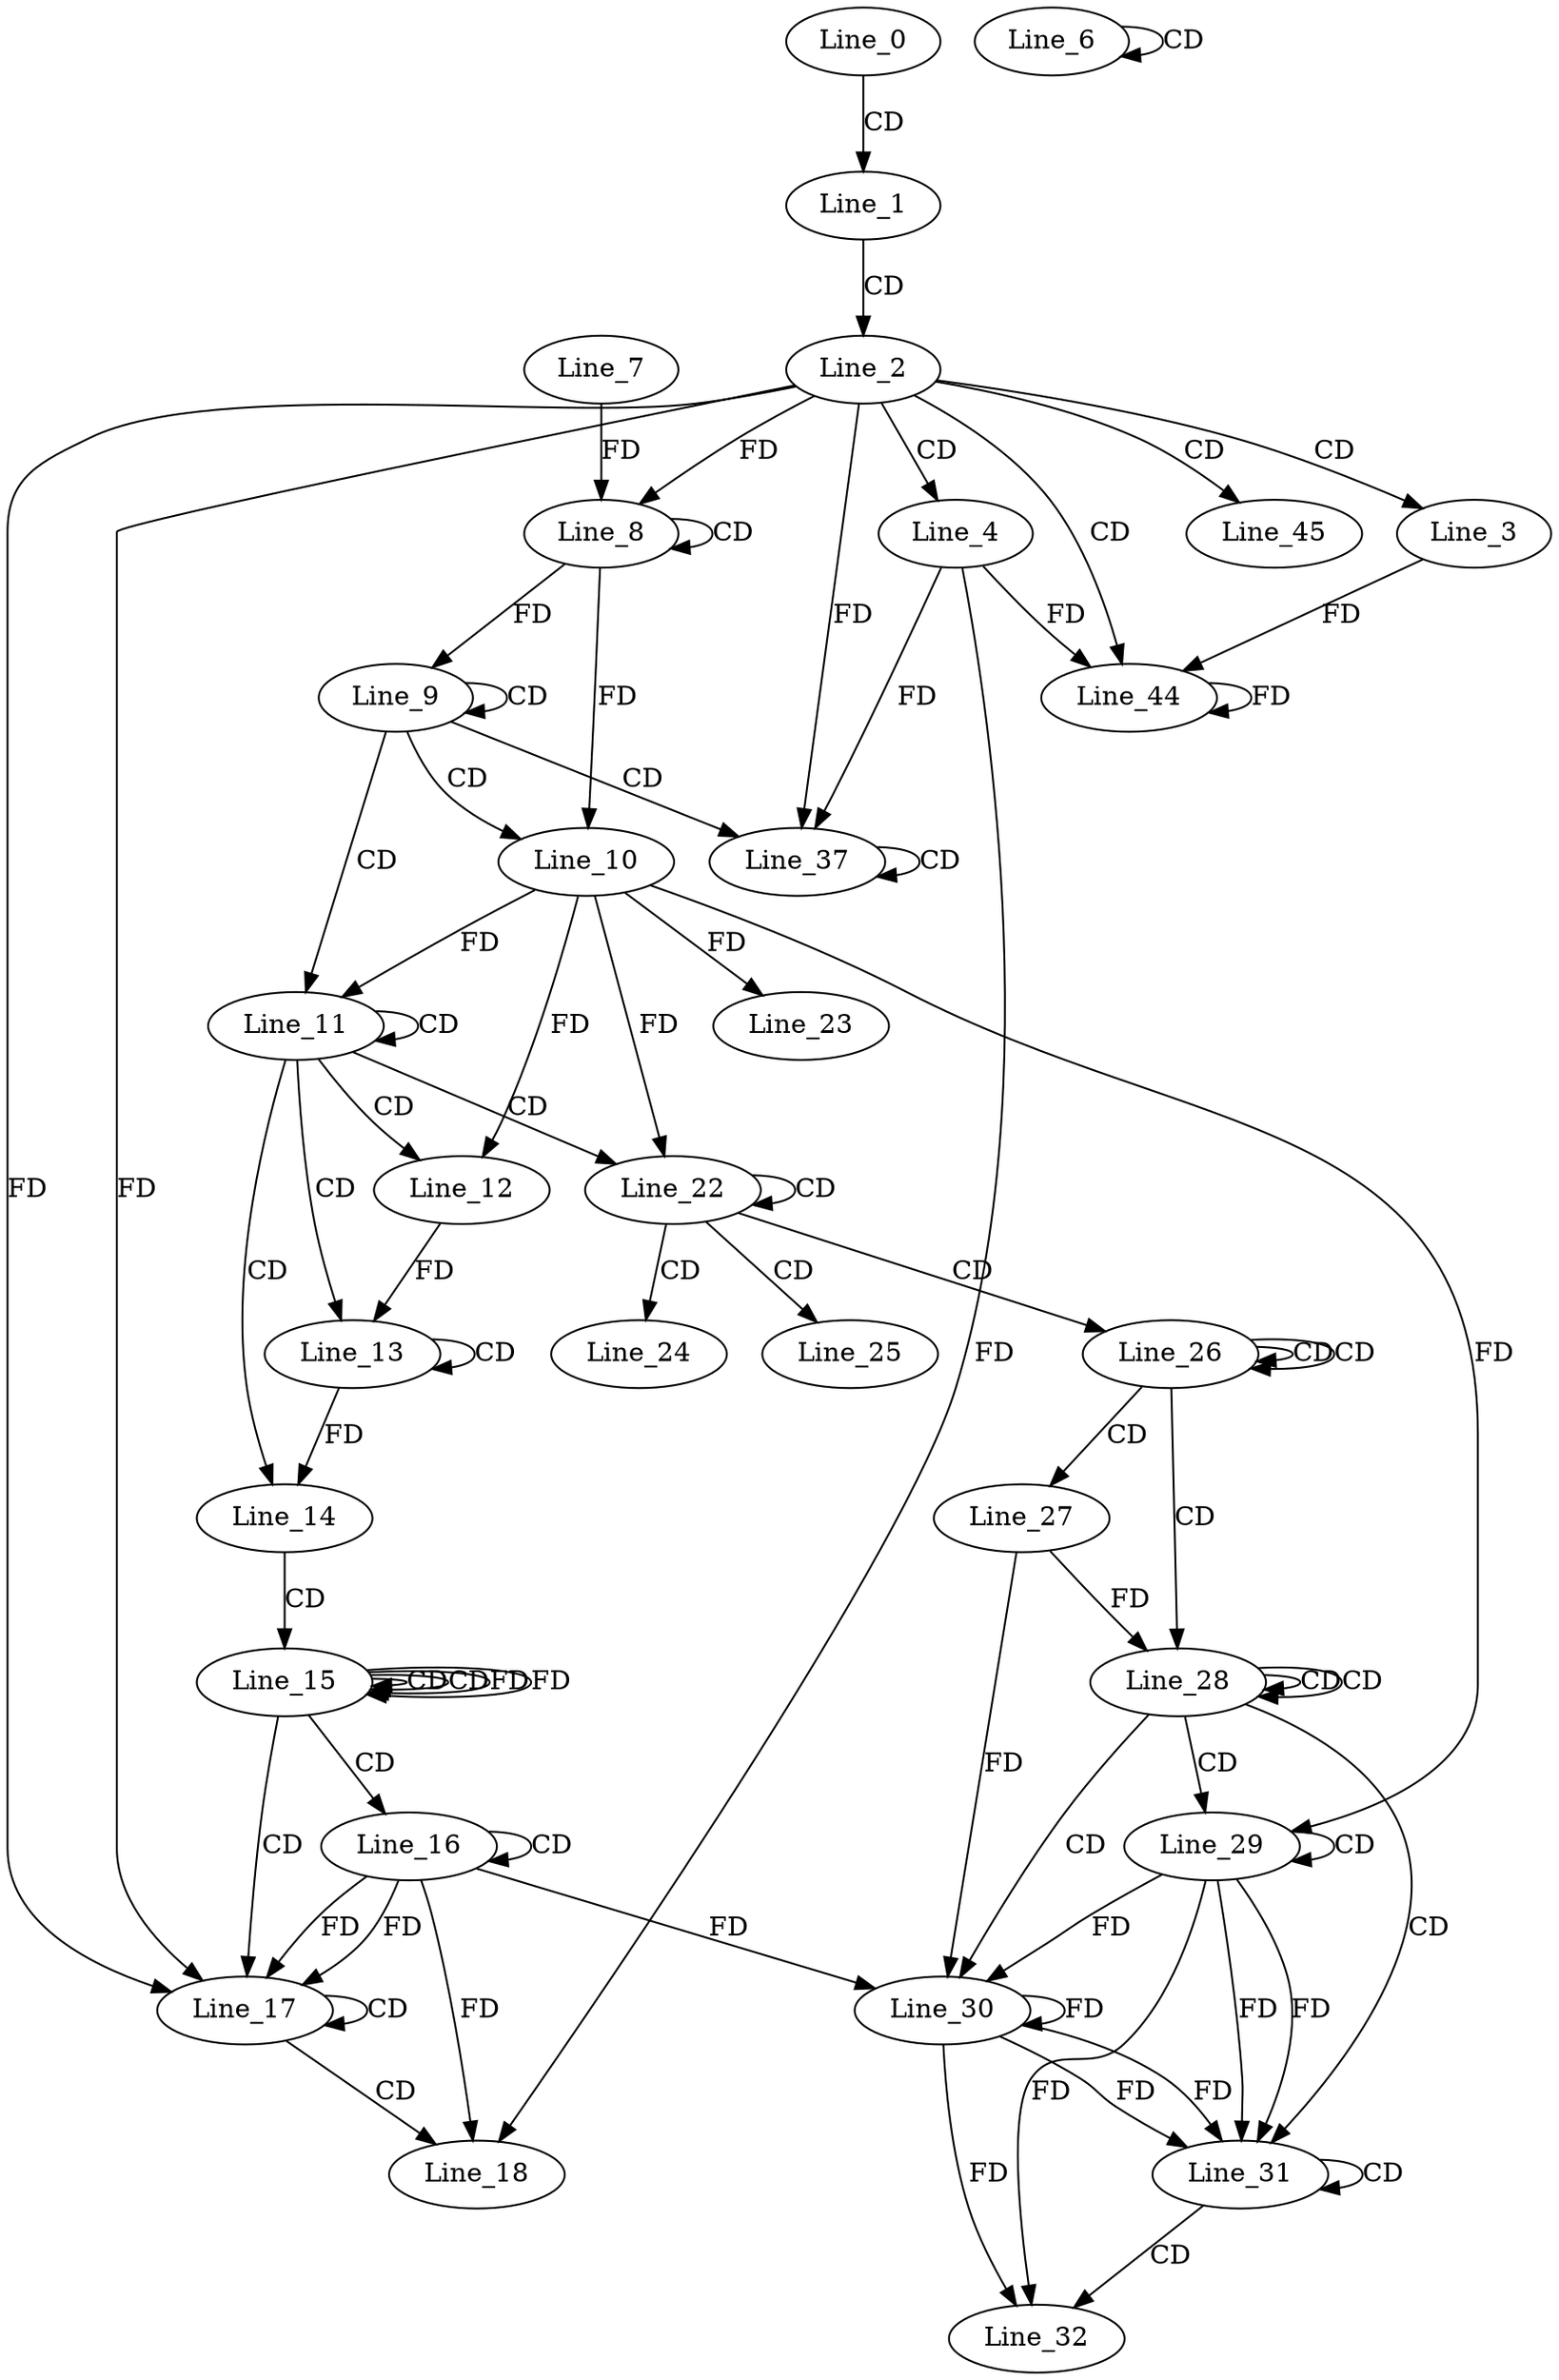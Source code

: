 digraph G {
  Line_0;
  Line_1;
  Line_2;
  Line_3;
  Line_4;
  Line_6;
  Line_6;
  Line_8;
  Line_8;
  Line_7;
  Line_9;
  Line_9;
  Line_10;
  Line_10;
  Line_11;
  Line_11;
  Line_11;
  Line_12;
  Line_12;
  Line_13;
  Line_13;
  Line_14;
  Line_15;
  Line_15;
  Line_15;
  Line_16;
  Line_16;
  Line_17;
  Line_17;
  Line_18;
  Line_22;
  Line_22;
  Line_22;
  Line_23;
  Line_24;
  Line_25;
  Line_26;
  Line_26;
  Line_27;
  Line_28;
  Line_28;
  Line_28;
  Line_29;
  Line_29;
  Line_29;
  Line_29;
  Line_30;
  Line_31;
  Line_31;
  Line_32;
  Line_37;
  Line_37;
  Line_37;
  Line_44;
  Line_44;
  Line_44;
  Line_45;
  Line_0 -> Line_1 [ label="CD" ];
  Line_1 -> Line_2 [ label="CD" ];
  Line_2 -> Line_3 [ label="CD" ];
  Line_2 -> Line_4 [ label="CD" ];
  Line_6 -> Line_6 [ label="CD" ];
  Line_8 -> Line_8 [ label="CD" ];
  Line_7 -> Line_8 [ label="FD" ];
  Line_2 -> Line_8 [ label="FD" ];
  Line_9 -> Line_9 [ label="CD" ];
  Line_8 -> Line_9 [ label="FD" ];
  Line_9 -> Line_10 [ label="CD" ];
  Line_8 -> Line_10 [ label="FD" ];
  Line_9 -> Line_11 [ label="CD" ];
  Line_11 -> Line_11 [ label="CD" ];
  Line_10 -> Line_11 [ label="FD" ];
  Line_11 -> Line_12 [ label="CD" ];
  Line_10 -> Line_12 [ label="FD" ];
  Line_11 -> Line_13 [ label="CD" ];
  Line_13 -> Line_13 [ label="CD" ];
  Line_12 -> Line_13 [ label="FD" ];
  Line_11 -> Line_14 [ label="CD" ];
  Line_13 -> Line_14 [ label="FD" ];
  Line_14 -> Line_15 [ label="CD" ];
  Line_15 -> Line_15 [ label="CD" ];
  Line_15 -> Line_15 [ label="CD" ];
  Line_15 -> Line_15 [ label="FD" ];
  Line_15 -> Line_16 [ label="CD" ];
  Line_16 -> Line_16 [ label="CD" ];
  Line_15 -> Line_17 [ label="CD" ];
  Line_16 -> Line_17 [ label="FD" ];
  Line_2 -> Line_17 [ label="FD" ];
  Line_17 -> Line_17 [ label="CD" ];
  Line_16 -> Line_17 [ label="FD" ];
  Line_2 -> Line_17 [ label="FD" ];
  Line_17 -> Line_18 [ label="CD" ];
  Line_4 -> Line_18 [ label="FD" ];
  Line_16 -> Line_18 [ label="FD" ];
  Line_11 -> Line_22 [ label="CD" ];
  Line_22 -> Line_22 [ label="CD" ];
  Line_10 -> Line_22 [ label="FD" ];
  Line_10 -> Line_23 [ label="FD" ];
  Line_22 -> Line_24 [ label="CD" ];
  Line_22 -> Line_25 [ label="CD" ];
  Line_22 -> Line_26 [ label="CD" ];
  Line_26 -> Line_26 [ label="CD" ];
  Line_26 -> Line_26 [ label="CD" ];
  Line_26 -> Line_27 [ label="CD" ];
  Line_26 -> Line_28 [ label="CD" ];
  Line_28 -> Line_28 [ label="CD" ];
  Line_28 -> Line_28 [ label="CD" ];
  Line_27 -> Line_28 [ label="FD" ];
  Line_28 -> Line_29 [ label="CD" ];
  Line_29 -> Line_29 [ label="CD" ];
  Line_10 -> Line_29 [ label="FD" ];
  Line_28 -> Line_30 [ label="CD" ];
  Line_29 -> Line_30 [ label="FD" ];
  Line_30 -> Line_30 [ label="FD" ];
  Line_16 -> Line_30 [ label="FD" ];
  Line_27 -> Line_30 [ label="FD" ];
  Line_28 -> Line_31 [ label="CD" ];
  Line_29 -> Line_31 [ label="FD" ];
  Line_30 -> Line_31 [ label="FD" ];
  Line_31 -> Line_31 [ label="CD" ];
  Line_29 -> Line_31 [ label="FD" ];
  Line_30 -> Line_31 [ label="FD" ];
  Line_31 -> Line_32 [ label="CD" ];
  Line_29 -> Line_32 [ label="FD" ];
  Line_30 -> Line_32 [ label="FD" ];
  Line_9 -> Line_37 [ label="CD" ];
  Line_2 -> Line_37 [ label="FD" ];
  Line_37 -> Line_37 [ label="CD" ];
  Line_4 -> Line_37 [ label="FD" ];
  Line_2 -> Line_44 [ label="CD" ];
  Line_3 -> Line_44 [ label="FD" ];
  Line_44 -> Line_44 [ label="FD" ];
  Line_4 -> Line_44 [ label="FD" ];
  Line_2 -> Line_45 [ label="CD" ];
  Line_15 -> Line_15 [ label="FD" ];
}
